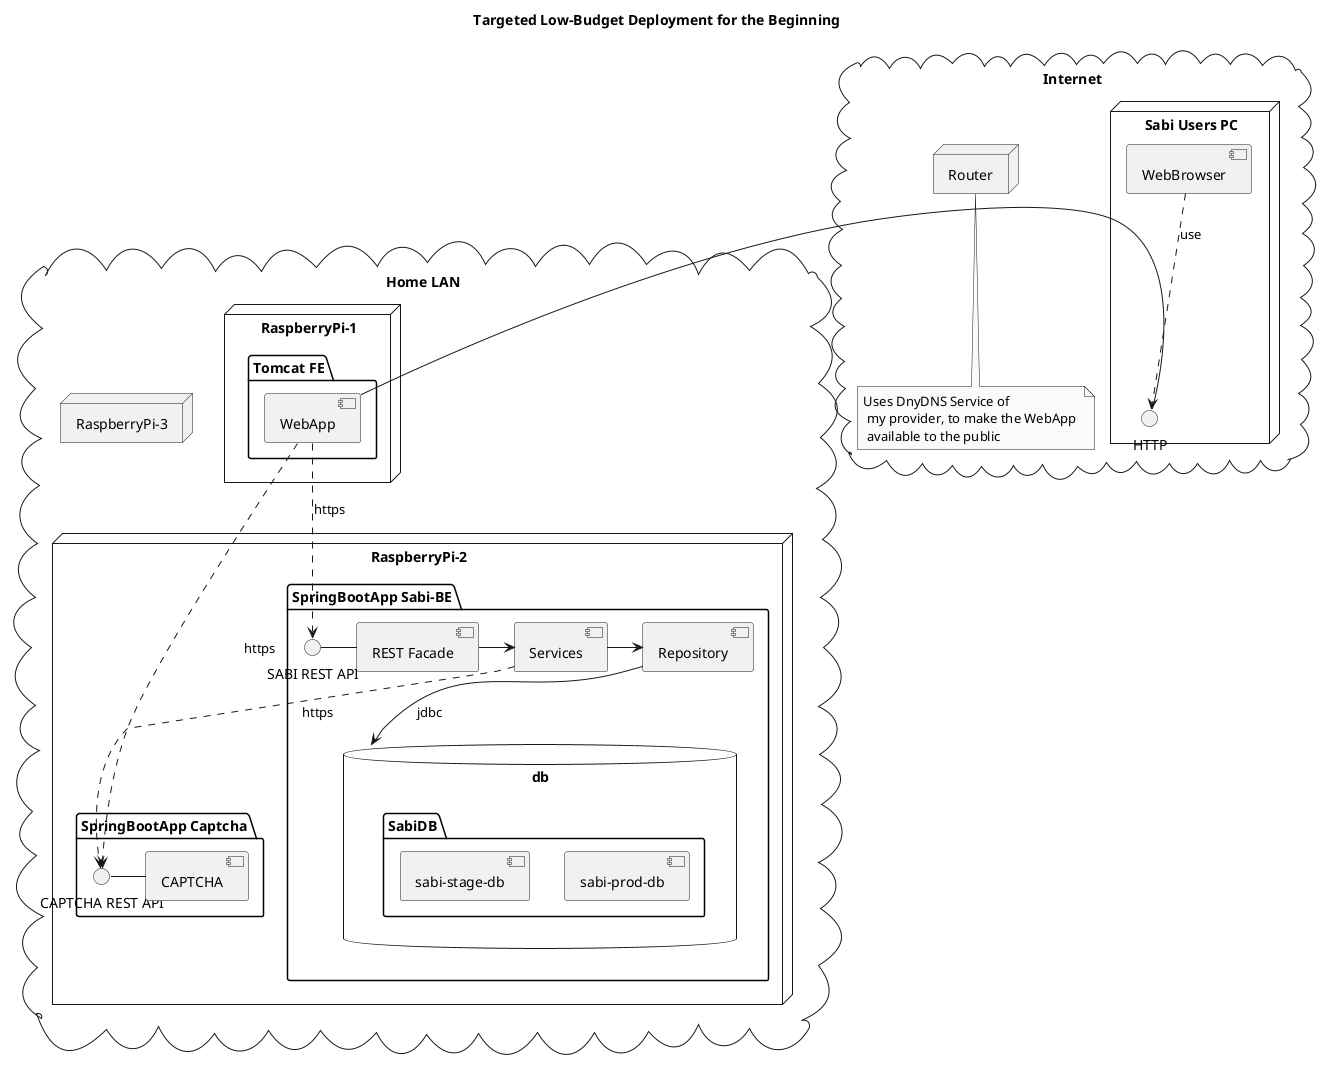 @startuml

skinparam monochrome true
skinparam componentStyle uml2

title Targeted Low-Budget Deployment for the Beginning

cloud "Internet" {

 node "Sabi Users PC" {
   interface HTTP
   [WebBrowser] ..> HTTP : use
 }

   node "Router" {
   }
   note bottom of Router : Uses DnyDNS Service of \n my provider, to make the WebApp \n available to the public

}

cloud "Home LAN" {


  node "RaspberryPi-2" {

      package "SpringBootApp Captcha" {
          interface "CAPTCHA REST API" as rest2
          rest2 - [CAPTCHA]
      }

      package "SpringBootApp Sabi-BE" {
      interface "SABI REST API" as rest
         rest - [REST Facade]
         [REST Facade] -> [Services]
         [Services] -> [Repository]
         [Services] ..>rest2 : https
         [Repository] --> db : jdbc
      }

  }

  node "RaspberryPi-1" {
    package "Tomcat FE" {
      HTTP - [WebApp]
      [WebApp] ..> rest : https
      [WebApp] ..> rest2 : https
    }
  }

node "RaspberryPi-3" {
     database "MySQL" as db {
        folder "SabiDB" {
          [sabi-prod-db]
          [sabi-stage-db]
        }

}

@enduml
